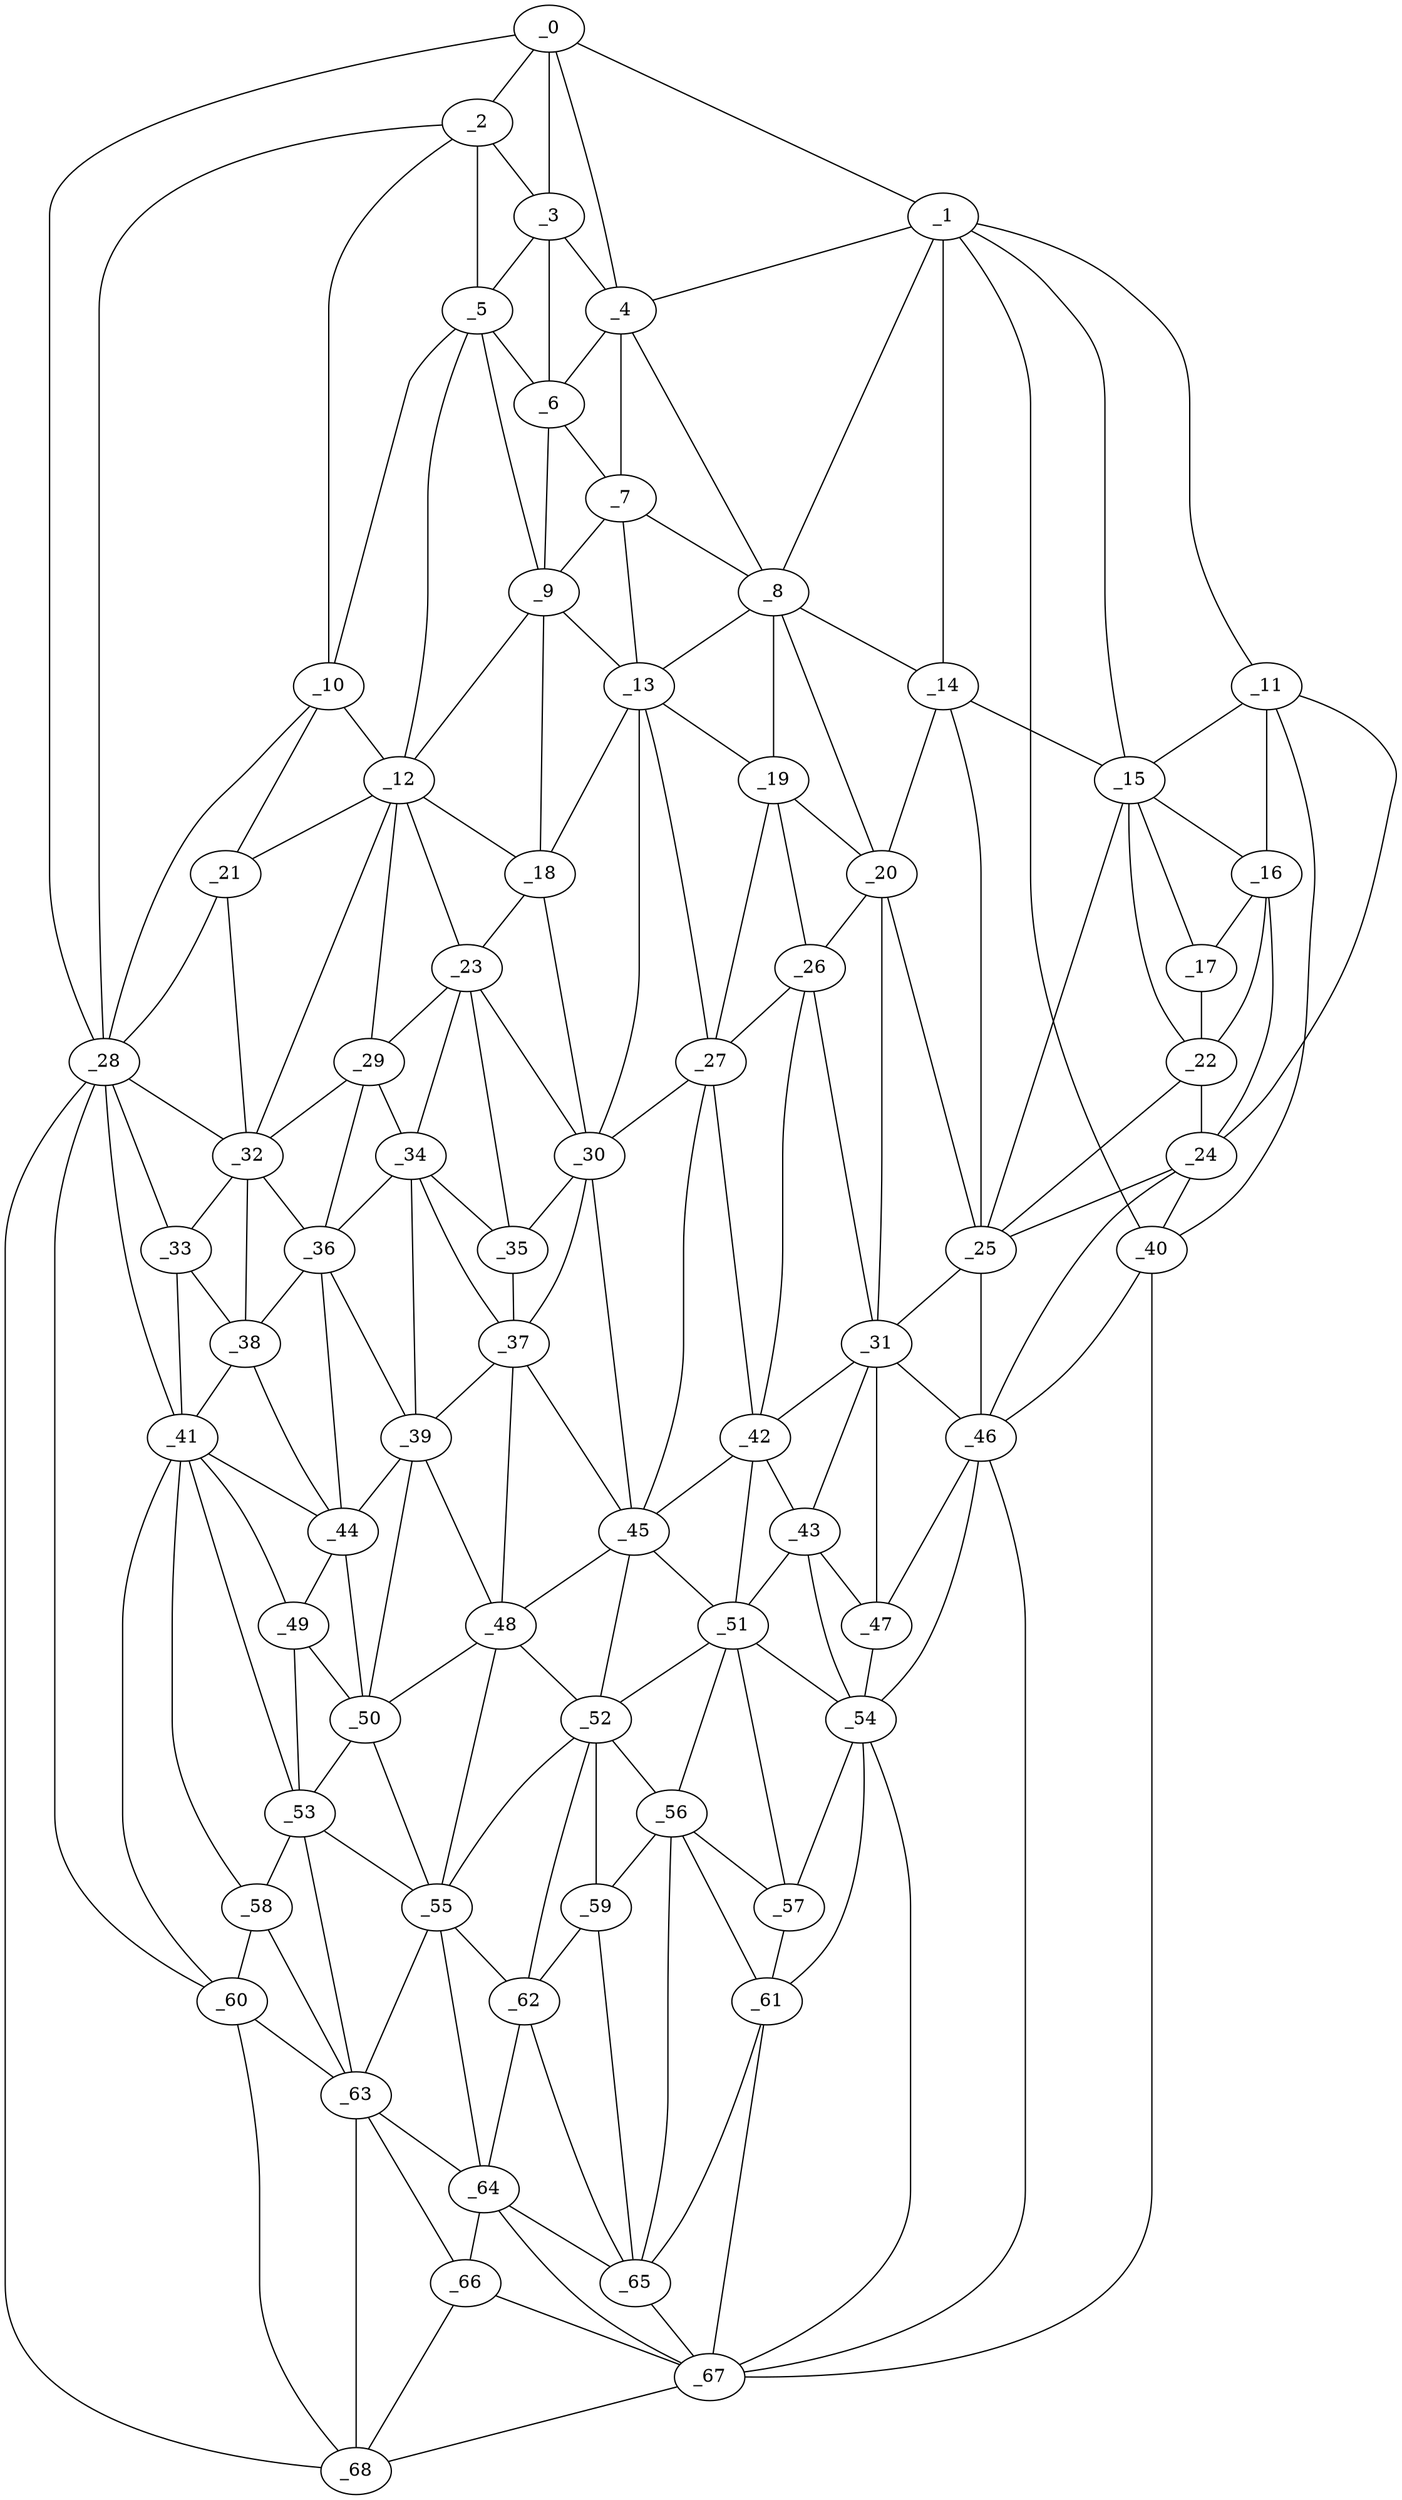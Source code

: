 graph "obj31__110.gxl" {
	_0	 [x=7,
		y=44];
	_1	 [x=7,
		y=111];
	_0 -- _1	 [valence=1];
	_2	 [x=21,
		y=36];
	_0 -- _2	 [valence=1];
	_3	 [x=23,
		y=41];
	_0 -- _3	 [valence=2];
	_4	 [x=23,
		y=55];
	_0 -- _4	 [valence=1];
	_28	 [x=60,
		y=4];
	_0 -- _28	 [valence=1];
	_1 -- _4	 [valence=1];
	_8	 [x=39,
		y=72];
	_1 -- _8	 [valence=2];
	_11	 [x=42,
		y=111];
	_1 -- _11	 [valence=2];
	_14	 [x=45,
		y=90];
	_1 -- _14	 [valence=1];
	_15	 [x=45,
		y=95];
	_1 -- _15	 [valence=2];
	_40	 [x=76,
		y=123];
	_1 -- _40	 [valence=1];
	_2 -- _3	 [valence=1];
	_5	 [x=32,
		y=35];
	_2 -- _5	 [valence=2];
	_10	 [x=42,
		y=21];
	_2 -- _10	 [valence=2];
	_2 -- _28	 [valence=1];
	_3 -- _4	 [valence=2];
	_3 -- _5	 [valence=2];
	_6	 [x=32,
		y=40];
	_3 -- _6	 [valence=2];
	_4 -- _6	 [valence=1];
	_7	 [x=37,
		y=55];
	_4 -- _7	 [valence=1];
	_4 -- _8	 [valence=2];
	_5 -- _6	 [valence=1];
	_9	 [x=41,
		y=43];
	_5 -- _9	 [valence=1];
	_5 -- _10	 [valence=1];
	_12	 [x=45,
		y=29];
	_5 -- _12	 [valence=1];
	_6 -- _7	 [valence=1];
	_6 -- _9	 [valence=2];
	_7 -- _8	 [valence=2];
	_7 -- _9	 [valence=2];
	_13	 [x=45,
		y=57];
	_7 -- _13	 [valence=1];
	_8 -- _13	 [valence=2];
	_8 -- _14	 [valence=2];
	_19	 [x=48,
		y=75];
	_8 -- _19	 [valence=2];
	_20	 [x=50,
		y=84];
	_8 -- _20	 [valence=1];
	_9 -- _12	 [valence=2];
	_9 -- _13	 [valence=2];
	_18	 [x=48,
		y=37];
	_9 -- _18	 [valence=1];
	_10 -- _12	 [valence=2];
	_21	 [x=51,
		y=14];
	_10 -- _21	 [valence=2];
	_10 -- _28	 [valence=2];
	_11 -- _15	 [valence=1];
	_16	 [x=45,
		y=105];
	_11 -- _16	 [valence=1];
	_24	 [x=55,
		y=107];
	_11 -- _24	 [valence=2];
	_11 -- _40	 [valence=1];
	_12 -- _18	 [valence=2];
	_12 -- _21	 [valence=1];
	_23	 [x=55,
		y=36];
	_12 -- _23	 [valence=1];
	_29	 [x=60,
		y=28];
	_12 -- _29	 [valence=1];
	_32	 [x=61,
		y=21];
	_12 -- _32	 [valence=2];
	_13 -- _18	 [valence=2];
	_13 -- _19	 [valence=2];
	_27	 [x=59,
		y=66];
	_13 -- _27	 [valence=1];
	_30	 [x=60,
		y=55];
	_13 -- _30	 [valence=1];
	_14 -- _15	 [valence=1];
	_14 -- _20	 [valence=2];
	_25	 [x=56,
		y=93];
	_14 -- _25	 [valence=1];
	_15 -- _16	 [valence=2];
	_17	 [x=47,
		y=101];
	_15 -- _17	 [valence=2];
	_22	 [x=53,
		y=102];
	_15 -- _22	 [valence=1];
	_15 -- _25	 [valence=2];
	_16 -- _17	 [valence=2];
	_16 -- _22	 [valence=2];
	_16 -- _24	 [valence=2];
	_17 -- _22	 [valence=1];
	_18 -- _23	 [valence=2];
	_18 -- _30	 [valence=2];
	_19 -- _20	 [valence=2];
	_26	 [x=57,
		y=76];
	_19 -- _26	 [valence=1];
	_19 -- _27	 [valence=2];
	_20 -- _25	 [valence=2];
	_20 -- _26	 [valence=2];
	_31	 [x=60,
		y=87];
	_20 -- _31	 [valence=1];
	_21 -- _28	 [valence=1];
	_21 -- _32	 [valence=2];
	_22 -- _24	 [valence=1];
	_22 -- _25	 [valence=2];
	_23 -- _29	 [valence=2];
	_23 -- _30	 [valence=1];
	_34	 [x=68,
		y=39];
	_23 -- _34	 [valence=1];
	_35	 [x=68,
		y=43];
	_23 -- _35	 [valence=1];
	_24 -- _25	 [valence=1];
	_24 -- _40	 [valence=2];
	_46	 [x=83,
		y=109];
	_24 -- _46	 [valence=2];
	_25 -- _31	 [valence=1];
	_25 -- _46	 [valence=2];
	_26 -- _27	 [valence=2];
	_26 -- _31	 [valence=2];
	_42	 [x=81,
		y=77];
	_26 -- _42	 [valence=2];
	_27 -- _30	 [valence=2];
	_27 -- _42	 [valence=1];
	_45	 [x=82,
		y=68];
	_27 -- _45	 [valence=2];
	_28 -- _32	 [valence=2];
	_33	 [x=66,
		y=7];
	_28 -- _33	 [valence=1];
	_41	 [x=80,
		y=10];
	_28 -- _41	 [valence=2];
	_60	 [x=110,
		y=11];
	_28 -- _60	 [valence=1];
	_68	 [x=125,
		y=13];
	_28 -- _68	 [valence=1];
	_29 -- _32	 [valence=1];
	_29 -- _34	 [valence=1];
	_36	 [x=72,
		y=25];
	_29 -- _36	 [valence=2];
	_30 -- _35	 [valence=2];
	_37	 [x=73,
		y=45];
	_30 -- _37	 [valence=2];
	_30 -- _45	 [valence=1];
	_31 -- _42	 [valence=1];
	_43	 [x=81,
		y=83];
	_31 -- _43	 [valence=1];
	_31 -- _46	 [valence=2];
	_47	 [x=88,
		y=97];
	_31 -- _47	 [valence=1];
	_32 -- _33	 [valence=2];
	_32 -- _36	 [valence=2];
	_38	 [x=74,
		y=22];
	_32 -- _38	 [valence=2];
	_33 -- _38	 [valence=2];
	_33 -- _41	 [valence=1];
	_34 -- _35	 [valence=2];
	_34 -- _36	 [valence=2];
	_34 -- _37	 [valence=1];
	_39	 [x=75,
		y=38];
	_34 -- _39	 [valence=1];
	_35 -- _37	 [valence=1];
	_36 -- _38	 [valence=1];
	_36 -- _39	 [valence=2];
	_44	 [x=82,
		y=27];
	_36 -- _44	 [valence=1];
	_37 -- _39	 [valence=2];
	_37 -- _45	 [valence=2];
	_48	 [x=89,
		y=52];
	_37 -- _48	 [valence=2];
	_38 -- _41	 [valence=2];
	_38 -- _44	 [valence=2];
	_39 -- _44	 [valence=2];
	_39 -- _48	 [valence=1];
	_50	 [x=91,
		y=30];
	_39 -- _50	 [valence=2];
	_40 -- _46	 [valence=1];
	_67	 [x=123,
		y=78];
	_40 -- _67	 [valence=1];
	_41 -- _44	 [valence=1];
	_49	 [x=90,
		y=26];
	_41 -- _49	 [valence=2];
	_53	 [x=98,
		y=19];
	_41 -- _53	 [valence=1];
	_58	 [x=104,
		y=16];
	_41 -- _58	 [valence=2];
	_41 -- _60	 [valence=1];
	_42 -- _43	 [valence=2];
	_42 -- _45	 [valence=2];
	_51	 [x=92,
		y=71];
	_42 -- _51	 [valence=2];
	_43 -- _47	 [valence=2];
	_43 -- _51	 [valence=2];
	_54	 [x=99,
		y=86];
	_43 -- _54	 [valence=2];
	_44 -- _49	 [valence=2];
	_44 -- _50	 [valence=2];
	_45 -- _48	 [valence=1];
	_45 -- _51	 [valence=1];
	_52	 [x=97,
		y=57];
	_45 -- _52	 [valence=2];
	_46 -- _47	 [valence=2];
	_46 -- _54	 [valence=2];
	_46 -- _67	 [valence=2];
	_47 -- _54	 [valence=1];
	_48 -- _50	 [valence=2];
	_48 -- _52	 [valence=2];
	_55	 [x=103,
		y=38];
	_48 -- _55	 [valence=2];
	_49 -- _50	 [valence=2];
	_49 -- _53	 [valence=2];
	_50 -- _53	 [valence=2];
	_50 -- _55	 [valence=2];
	_51 -- _52	 [valence=2];
	_51 -- _54	 [valence=1];
	_56	 [x=103,
		y=66];
	_51 -- _56	 [valence=1];
	_57	 [x=103,
		y=76];
	_51 -- _57	 [valence=2];
	_52 -- _55	 [valence=2];
	_52 -- _56	 [valence=2];
	_59	 [x=108,
		y=60];
	_52 -- _59	 [valence=2];
	_62	 [x=112,
		y=53];
	_52 -- _62	 [valence=1];
	_53 -- _55	 [valence=1];
	_53 -- _58	 [valence=2];
	_63	 [x=113,
		y=28];
	_53 -- _63	 [valence=2];
	_54 -- _57	 [valence=2];
	_61	 [x=110,
		y=77];
	_54 -- _61	 [valence=2];
	_54 -- _67	 [valence=1];
	_55 -- _62	 [valence=2];
	_55 -- _63	 [valence=2];
	_64	 [x=116,
		y=49];
	_55 -- _64	 [valence=2];
	_56 -- _57	 [valence=1];
	_56 -- _59	 [valence=1];
	_56 -- _61	 [valence=2];
	_65	 [x=117,
		y=70];
	_56 -- _65	 [valence=1];
	_57 -- _61	 [valence=1];
	_58 -- _60	 [valence=2];
	_58 -- _63	 [valence=2];
	_59 -- _62	 [valence=1];
	_59 -- _65	 [valence=2];
	_60 -- _63	 [valence=2];
	_60 -- _68	 [valence=1];
	_61 -- _65	 [valence=2];
	_61 -- _67	 [valence=2];
	_62 -- _64	 [valence=1];
	_62 -- _65	 [valence=2];
	_63 -- _64	 [valence=2];
	_66	 [x=121,
		y=30];
	_63 -- _66	 [valence=2];
	_63 -- _68	 [valence=1];
	_64 -- _65	 [valence=2];
	_64 -- _66	 [valence=1];
	_64 -- _67	 [valence=2];
	_65 -- _67	 [valence=1];
	_66 -- _67	 [valence=1];
	_66 -- _68	 [valence=2];
	_67 -- _68	 [valence=1];
}

